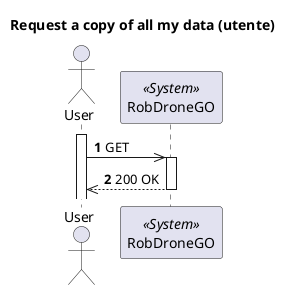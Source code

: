 @startuml
'https://plantuml.com/sequence-diagram

autonumber
skinparam packageStyle rect

title Request a copy of all my data (utente)

actor "User" as NU
participant "RobDroneGO" as Sys <<System>>

activate NU
NU->> Sys : GET

activate Sys
NU <<-- Sys : 200 OK
deactivate Sys



@enduml
